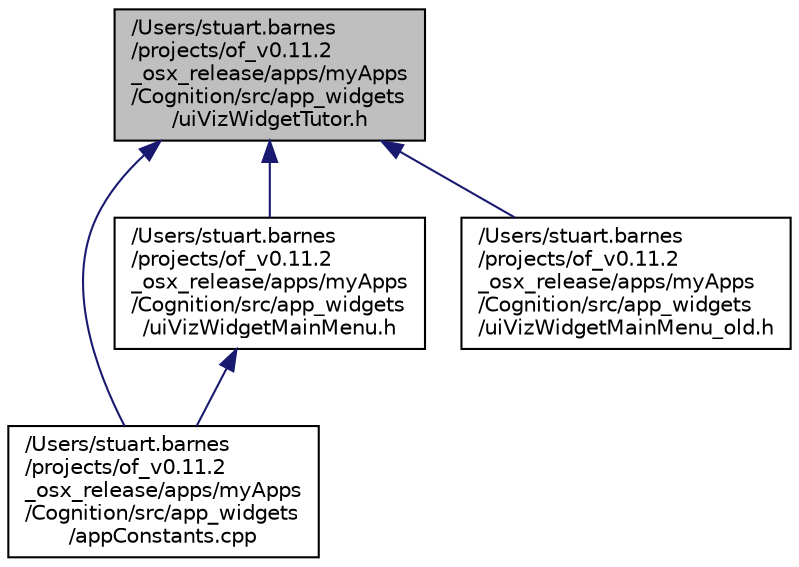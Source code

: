 digraph "/Users/stuart.barnes/projects/of_v0.11.2_osx_release/apps/myApps/Cognition/src/app_widgets/uiVizWidgetTutor.h"
{
 // LATEX_PDF_SIZE
  edge [fontname="Helvetica",fontsize="10",labelfontname="Helvetica",labelfontsize="10"];
  node [fontname="Helvetica",fontsize="10",shape=record];
  Node1 [label="/Users/stuart.barnes\l/projects/of_v0.11.2\l_osx_release/apps/myApps\l/Cognition/src/app_widgets\l/uiVizWidgetTutor.h",height=0.2,width=0.4,color="black", fillcolor="grey75", style="filled", fontcolor="black",tooltip=" "];
  Node1 -> Node2 [dir="back",color="midnightblue",fontsize="10",style="solid",fontname="Helvetica"];
  Node2 [label="/Users/stuart.barnes\l/projects/of_v0.11.2\l_osx_release/apps/myApps\l/Cognition/src/app_widgets\l/appConstants.cpp",height=0.2,width=0.4,color="black", fillcolor="white", style="filled",URL="$appConstants_8cpp.html",tooltip=" "];
  Node1 -> Node3 [dir="back",color="midnightblue",fontsize="10",style="solid",fontname="Helvetica"];
  Node3 [label="/Users/stuart.barnes\l/projects/of_v0.11.2\l_osx_release/apps/myApps\l/Cognition/src/app_widgets\l/uiVizWidgetMainMenu.h",height=0.2,width=0.4,color="black", fillcolor="white", style="filled",URL="$uiVizWidgetMainMenu_8h.html",tooltip=" "];
  Node3 -> Node2 [dir="back",color="midnightblue",fontsize="10",style="solid",fontname="Helvetica"];
  Node1 -> Node4 [dir="back",color="midnightblue",fontsize="10",style="solid",fontname="Helvetica"];
  Node4 [label="/Users/stuart.barnes\l/projects/of_v0.11.2\l_osx_release/apps/myApps\l/Cognition/src/app_widgets\l/uiVizWidgetMainMenu_old.h",height=0.2,width=0.4,color="black", fillcolor="white", style="filled",URL="$uiVizWidgetMainMenu__old_8h.html",tooltip=" "];
}
